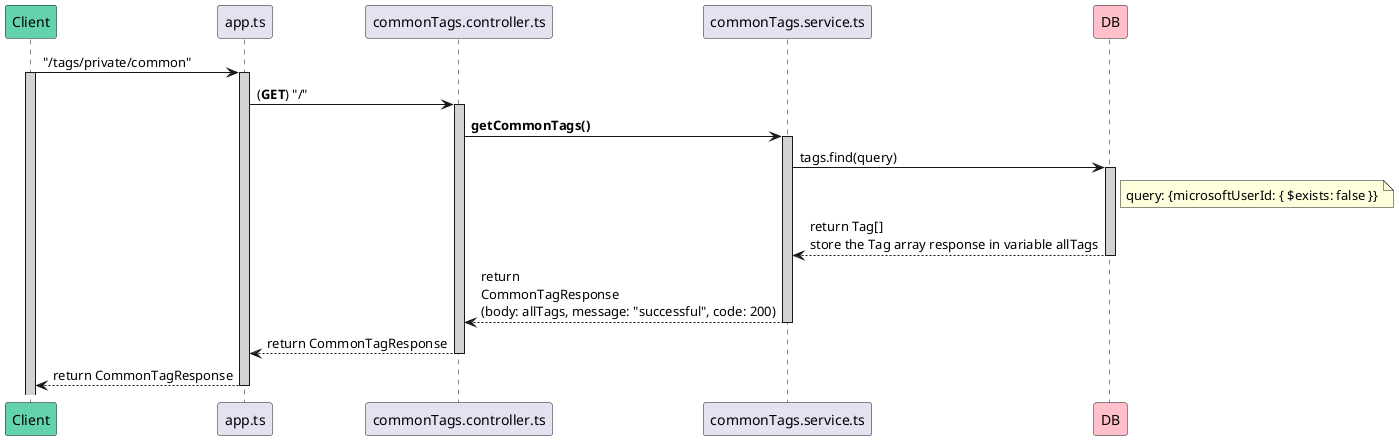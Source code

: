 @startuml getCommonTags
participant Client #64D1AF
participant app.ts
participant commonTags.controller.ts
participant commonTags.service.ts
participant DB #FFC0CB

Client -> app.ts : "/tags/private/common"
activate Client #D3D3D3
activate app.ts #D3D3D3

app.ts -> commonTags.controller.ts : (**GET**) "/"
activate commonTags.controller.ts #D3D3D3

commonTags.controller.ts -> commonTags.service.ts : **getCommonTags()**
activate commonTags.service.ts #D3D3D3

commonTags.service.ts -> DB : tags.find(query)
activate DB #D3D3D3
note right of DB: query: {microsoftUserId: { $exists: false }}

commonTags.service.ts <-- DB : return Tag[]\nstore the Tag array response in variable allTags
deactivate DB

commonTags.controller.ts <-- commonTags.service.ts: return\nCommonTagResponse\n(body: allTags, message: "successful", code: 200)
deactivate commonTags.service.ts

app.ts <-- commonTags.controller.ts: return CommonTagResponse
deactivate commonTags.controller.ts

Client <-- app.ts : return CommonTagResponse
deactivate app.ts
@enduml
